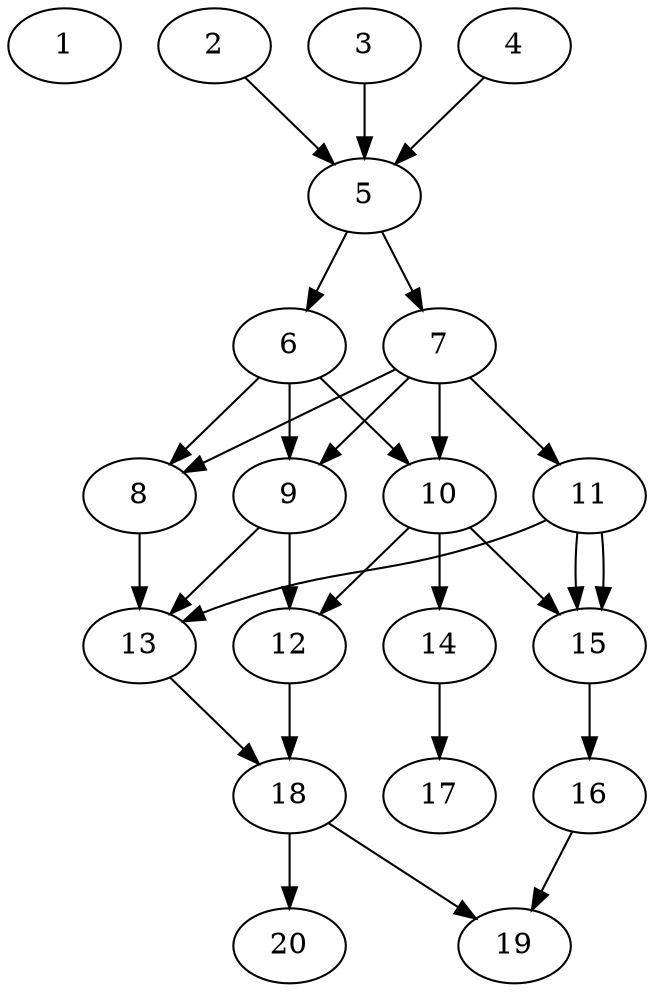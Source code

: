 // DAG automatically generated by daggen at Sat Jul 27 15:36:23 2019
// ./daggen --dot -n 20 --ccr 0.5 --fat 0.4 --regular 0.5 --density 0.7 --mindata 5242880 --maxdata 52428800 
digraph G {
  1 [size="99837952", alpha="0.19", expect_size="49918976"] 
  2 [size="104441856", alpha="0.02", expect_size="52220928"] 
  2 -> 5 [size ="52220928"]
  3 [size="17821696", alpha="0.18", expect_size="8910848"] 
  3 -> 5 [size ="8910848"]
  4 [size="73091072", alpha="0.14", expect_size="36545536"] 
  4 -> 5 [size ="36545536"]
  5 [size="94633984", alpha="0.09", expect_size="47316992"] 
  5 -> 6 [size ="47316992"]
  5 -> 7 [size ="47316992"]
  6 [size="43147264", alpha="0.03", expect_size="21573632"] 
  6 -> 8 [size ="21573632"]
  6 -> 9 [size ="21573632"]
  6 -> 10 [size ="21573632"]
  7 [size="21071872", alpha="0.16", expect_size="10535936"] 
  7 -> 8 [size ="10535936"]
  7 -> 9 [size ="10535936"]
  7 -> 10 [size ="10535936"]
  7 -> 11 [size ="10535936"]
  8 [size="41707520", alpha="0.14", expect_size="20853760"] 
  8 -> 13 [size ="20853760"]
  9 [size="32063488", alpha="0.04", expect_size="16031744"] 
  9 -> 12 [size ="16031744"]
  9 -> 13 [size ="16031744"]
  10 [size="20768768", alpha="0.18", expect_size="10384384"] 
  10 -> 12 [size ="10384384"]
  10 -> 14 [size ="10384384"]
  10 -> 15 [size ="10384384"]
  11 [size="85305344", alpha="0.19", expect_size="42652672"] 
  11 -> 13 [size ="42652672"]
  11 -> 15 [size ="42652672"]
  11 -> 15 [size ="42652672"]
  12 [size="82944000", alpha="0.18", expect_size="41472000"] 
  12 -> 18 [size ="41472000"]
  13 [size="91799552", alpha="0.03", expect_size="45899776"] 
  13 -> 18 [size ="45899776"]
  14 [size="81326080", alpha="0.02", expect_size="40663040"] 
  14 -> 17 [size ="40663040"]
  15 [size="53303296", alpha="0.18", expect_size="26651648"] 
  15 -> 16 [size ="26651648"]
  16 [size="96999424", alpha="0.16", expect_size="48499712"] 
  16 -> 19 [size ="48499712"]
  17 [size="16037888", alpha="0.14", expect_size="8018944"] 
  18 [size="93143040", alpha="0.17", expect_size="46571520"] 
  18 -> 19 [size ="46571520"]
  18 -> 20 [size ="46571520"]
  19 [size="66729984", alpha="0.02", expect_size="33364992"] 
  20 [size="83845120", alpha="0.06", expect_size="41922560"] 
}
